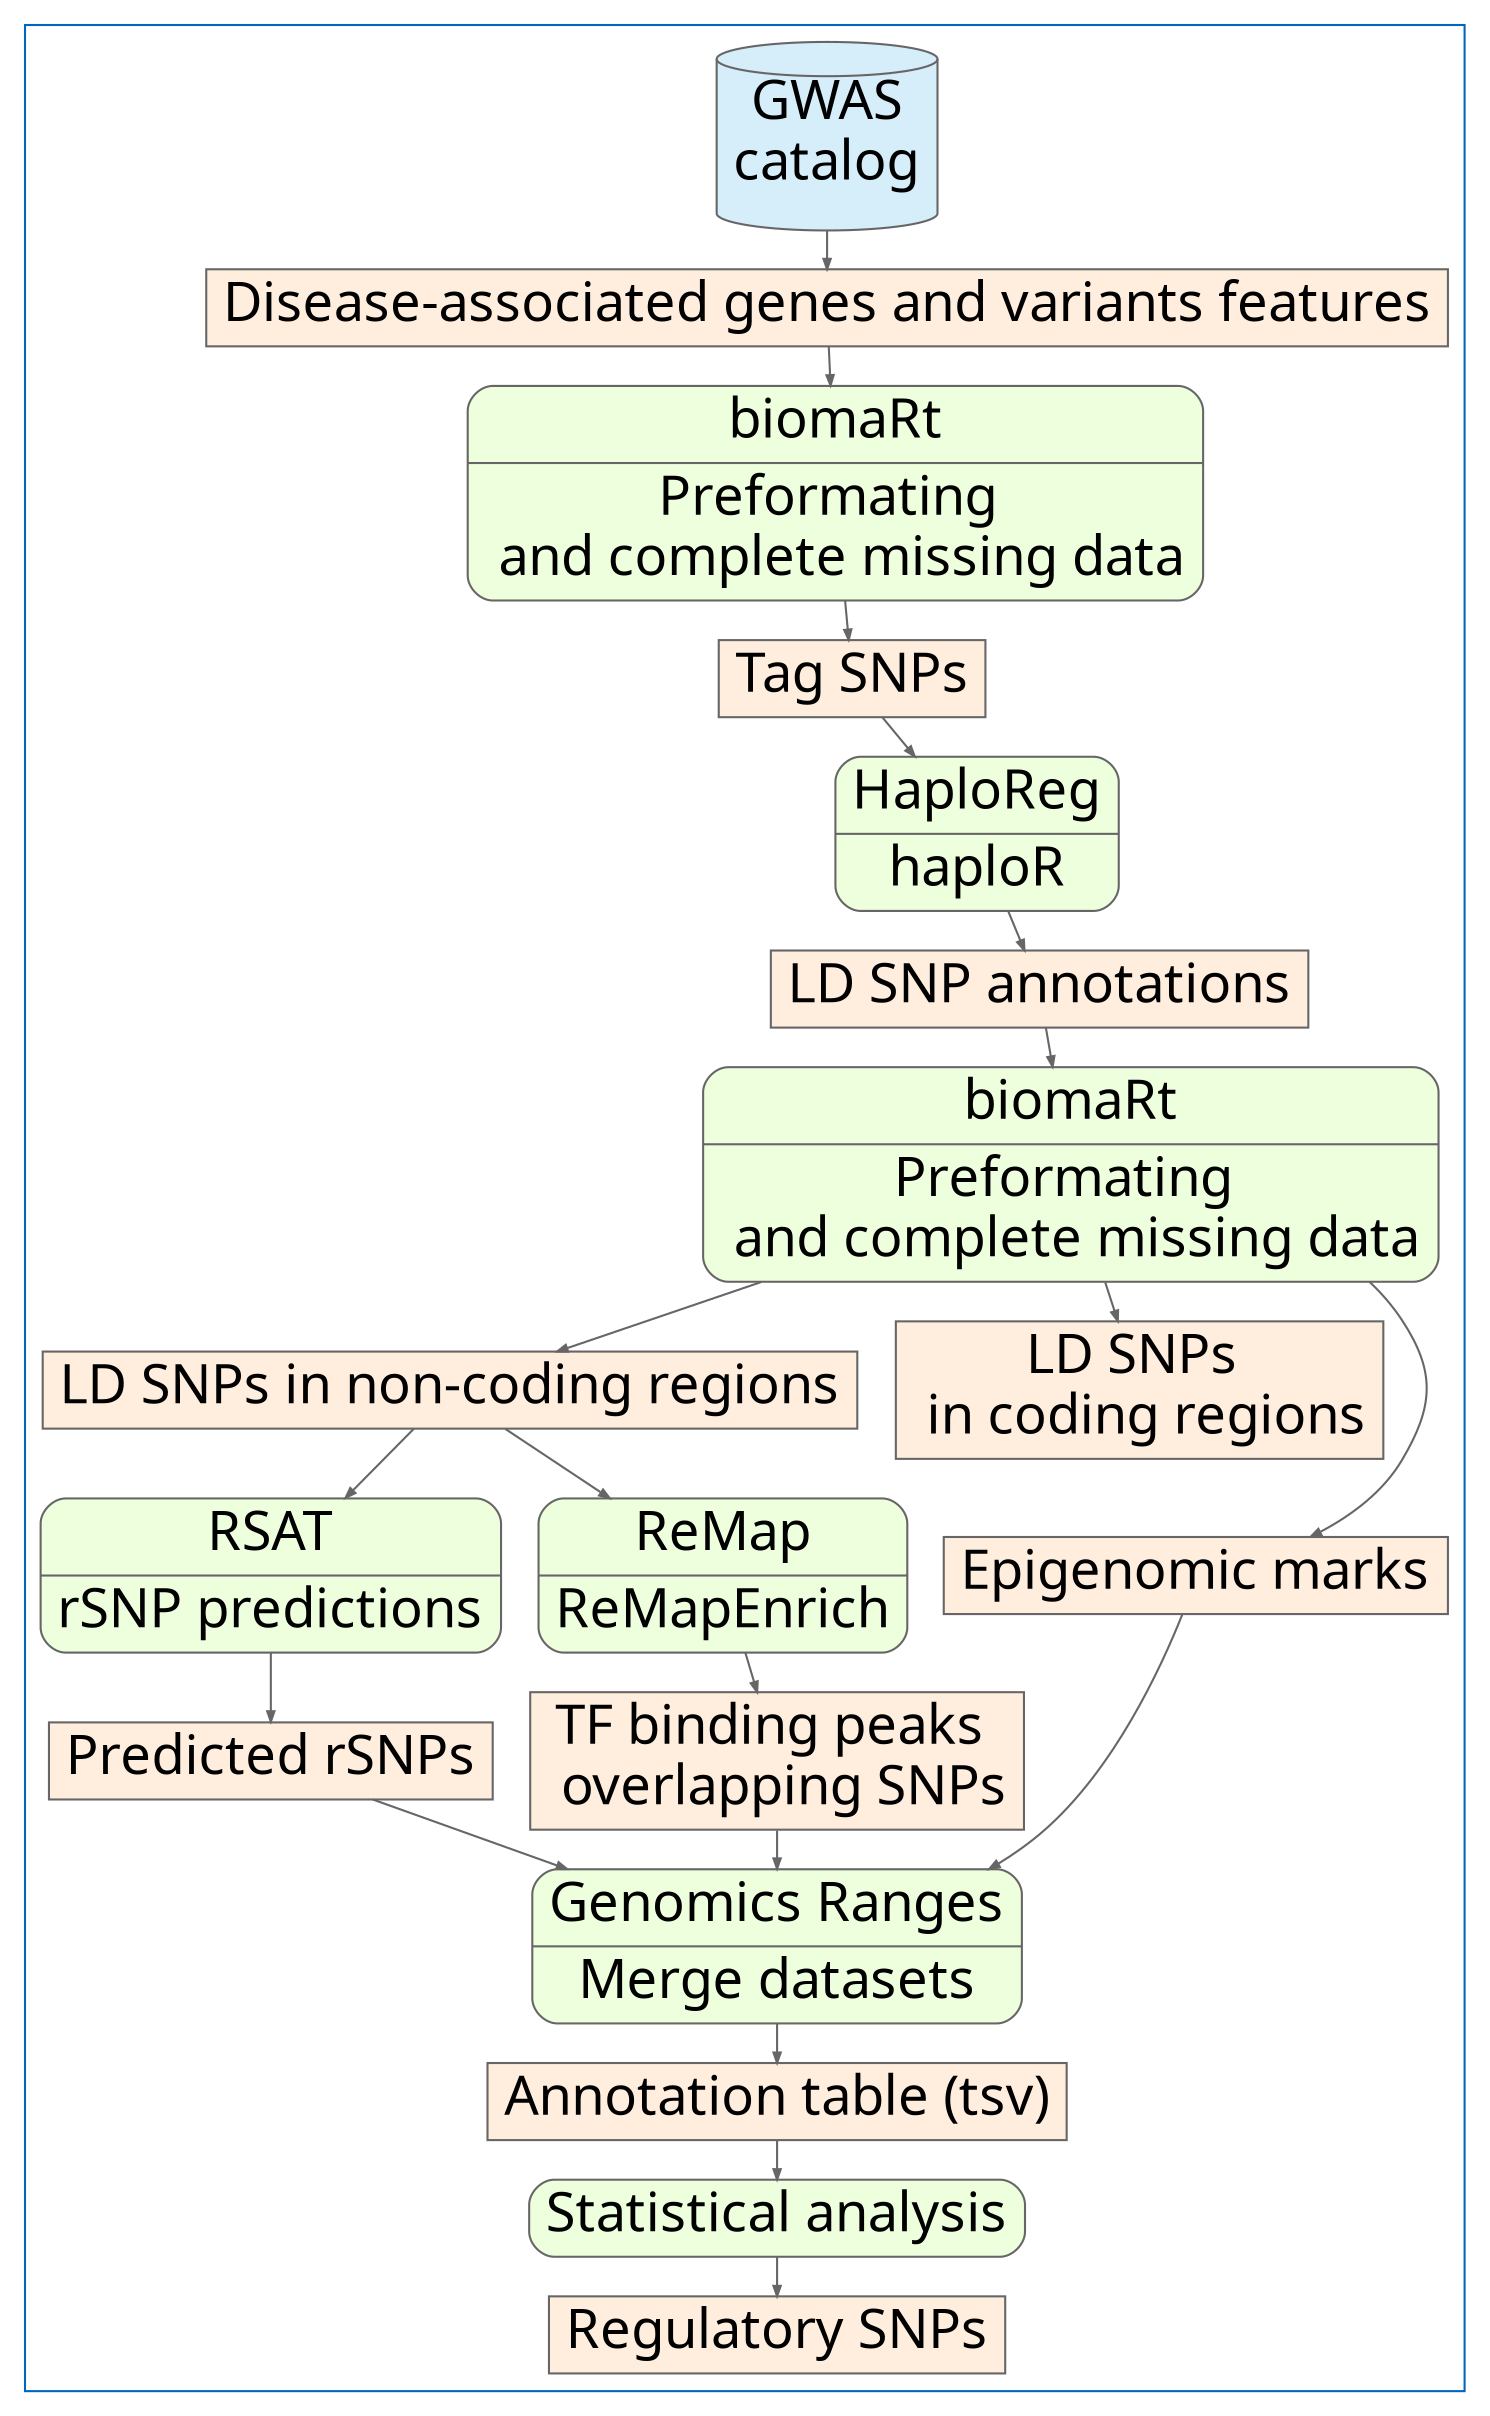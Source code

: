 digraph {

	subgraph cluster_0 {
		 color="#0066BB";
	 	 label="";
	 	 
	graph [fontname="ArialBlack",fontsize="26", label="" labelloc="t", fontcolor="#0066BB", nodesep="0.1", ranksep="0.2", rankdir=TB];
	edge [fontname="ArialMT",fontsize="26",labelfontname="ArialMT",labelfontsize="26", arrowsize="0.5", color="#666666"];
	node [fontname="ArialMT",fontsize="26",shape=record,height="0.2", color="#666666"];

	gwas_catalog [shape = "cylinder", style = "rounded,filled", fillcolor = "#D6EEFA", label = "GWAS\ncatalog", URL = "http://www.ebi.ac.uk/gwas/"];
			
	gwas_catalog -> download

#F8EE2B


		 download [shape="record", style="filled", fillcolor="#FFEEDD", label="{Disease-associated genes and variants features}"]

		 download -> preformating1

		 preformating1  [shape="record", style="rounded,filled", fillcolor="#EEFFDD", label="{biomaRt | Preformating \n and complete missing data}"]

		 preformating1 -> tagsnp
     
		 tagsnp  [shape="record", style="filled", fillcolor="#FFEEDD", label="{Tag SNPs}"]

		 tagsnp -> haplor1

	haplor1[shape = "record", 
			style = "rounded,filled", 
			fillcolor = "#EEFFDD", 
			label = "{HaploReg | haploR}"];

haplor1 -> snp1
 snp1  [shape = "record", 
			style = "filled", 
			fillcolor = "#FFEEDD", 
			label="{LD SNP annotations}"]

snp1 -> preformating2

preformating2  [shape="record", style="rounded,filled", fillcolor="#EEFFDD", label="{biomaRt | Preformating \n and complete missing data}"]

		preformating2 -> haplor2
		preformating2 -> haplor3
			preformating2 -> haplor4
		
	haplor2 [shape = "record", 
			style = "filled", 
			fillcolor = "#FFEEDD", 
			label = "{LD SNPs in non-coding regions}"];
			
				haplor4 [shape = "record", 
			style = "filled", 
			fillcolor = "#FFEEDD", 
			label = "{Epigenomic marks}"];
			
	 haplor3 [shape="record", 
	 style="filled", 
	 fillcolor="#FFEEDD",
	 label="{LD SNPs \n in coding regions}"]
		

haplor2 -> rsat1
haplor2 -> remap1

		# biomart  [shape="record", style="rounded,filled", fillcolor="#EEFFDD", label="{BioMart}"]
		 
		 rsat1  [shape="record", style="rounded,filled", fillcolor="#EEFFDD", label="{RSAT | rSNP predictions}"]
		 
		 rsat1 -> rsat2
		 
		  rsat2 [shape="record", style="filled", fillcolor="#FFEEDD", label="{Predicted rSNPs}"]
	 
		 remap1  [shape="record", style="rounded,filled", fillcolor="#EEFFDD", label="{ReMap | ReMapEnrich}"]
		 remap1 -> remap2
		  remap2 [shape="record", style="filled", fillcolor="#FFEEDD", label="{TF binding peaks \n overlapping SNPs}"]
		  
	
	
		 rsat2 -> join
		 remap2 -> join
		 haplor4 -> join
		 
    join  [shape="record", style="rounded,filled", fillcolor="#EEFFDD", label="{Genomics Ranges| Merge datasets}"]
    
    join -> annot_table

		 annot_table  [shape="record", style="filled", fillcolor="#FFEEDD", label="{Annotation table (tsv)}"]
    annot_table -> stat
 stat  [shape="record", style="rounded,filled", fillcolor="#EEFFDD", label="{Statistical analysis}"]
    stat -> rsnp
    rsnp  [shape="record", style="filled", fillcolor="#FFEEDD", label="{Regulatory SNPs}"]
	}

	# subgraph cluster_0 {
	# 	 color="#0066BB";
	# 	 label="Reads";

		
	# 	raw_reads [shape="record", style="filled", fillcolor="#FFEEDD", label="{XXX Raw reads (bam)}"];

	# 	raw_reads -> read_mapping
	#  	read_mapping [shape="record", style="rounded,filled", fillcolor="#EEFFDD", label="{Read mapping (bowtie2)}"];
	# 	read_mapping -> aligned_reads
	# 	aligned_reads [shape="record", style="filled", fillcolor="#FFEEDD", label="{Aligned reads (bam)|- heart6: 6,813,541\l- heart5: 1,280,869\l}"];

	# 	## Add quality control
		
	# }	


	# subgraph cluster_1 {
	# 	 color="#0066BB";
	# 	 label="Peak calling";

	# 	aligned_reads -> macs2
	#  	macs2 [shape="record", style="rounded,filled", fillcolor="#EEFFDD", label="{MACS2}"];
	# 	macs2 -> macs2_peaks
	# 	macs2_peaks [shape="record", style="filled", fillcolor="#FFEEDD", label="{MACS2 peaks|XXX peaks per sample\l}"];
		 
	# 	aligned_reads -> macs2_lenient
	#  	macs2_lenient [shape="record", style="rounded,filled", fillcolor="#EEFFDD", label="{MACS2 lenient}"];
	# 	macs2_lenient -> macs2_lenient_peaks
	# 	macs2_lenient_peaks [shape="record", style="filled", fillcolor="#FFEEDD", label="{MACS2 lenient peaks|\>30.000 peaks per sample\l}"];
		 
	# 	macs2_lenient_peaks -> idr
	# 	idr [shape="record", style="rounded,filled", fillcolor="#EEFFDD", label="{IDR}"];
	# 	idr -> idr_peaks
	# 	idr_peaks [shape="record", style="filled", fillcolor="#FFEEDD", label="{IDR peaks (bed)|3879 peaks\l}"];

	# 	aligned_reads -> macs2_stringent
	#  	macs2_stringent [shape="record", style="rounded,filled", fillcolor="#EEFFDD", label="{MACS2 stringent}"];
	# 	macs2_stringent -> macs2_stringent_peaks
	# 	macs2_stringent_peaks [shape="record", style="filled", fillcolor="#FFEEDD", label="{MACS2 stringent peaks|\~3000 peaks/sample\l}"];

	# 	aligned_reads -> homer
	#  	homer [shape="record", style="rounded,filled", fillcolor="#EEFFDD", label="{HOMER findpeaks}"];
	# 	homer -> homer_peaks
	# 	homer_peaks [shape="record", style="filled", fillcolor="#FFEEDD", label="{HOMER peaks|- heart6: 1173 peaks\l- heart5: 1947 peaks}"];

	# }


	# ## The generic node "peaks" must be connected outside
	# macs2_peaks -> peaks
	# macs2_lenient_peaks -> peaks
	# macs2_stringent_peaks -> peaks
	# idr_peaks -> peaks
	# homer_peaks -> peaks
	# rand_peaks -> peaks

	# peaks -> peak_compa
	# peaks -> rand_peak_selection
	# peaks -> genomic_distrib
	# peaks -> peak2gene
	# peaks -> motif_discovery
	# peaks -> motif_enrichment

	# subgraph cluster_2 {
	# 	 color="#0066BB";
	# 	 label="Peak comparison";

	#  	peak_compa [shape="record", style="rounded,filled", fillcolor="#EEFFDD", label="{Peak comparison|bedtools intersectbed}"];
	# 	peak_compa -> peak_contingency_table
	# 	peak_contingency_table [shape="record", style="filled", fillcolor="#FFEEDD", label="{Peak contingency table}"];
		 
	# }


	# subgraph cluster_3 {
	# 	 color="#0066BB";
	# 	 label="Random peak selection";

	#  	rand_peak_selection [shape="record", style="rounded,filled", fillcolor="#EEFFDD", label="{Random peak selection|bedtools shuffle -chrom}"];
	# 	rand_peak_selection -> rand_peaks
	# 	rand_peaks [shape="record", style="filled", fillcolor="#FFEEDD", label="{Random peaks}"];
	# }

	# subgraph cluster_4 {
	# 	 color="#0066BB";
	# 	 label="Genomic region distribution";

	# 	genomic_region_types [shape="record", style="filled", fillcolor="#FFEEDD",
	# 	    label="{Genomic region types (bed)|- intergenic (52Mb)\l- promoters +-500 (30.3Mb)\l- introns (226Mb)\l- transcripts (22.5Mb)\l- gene (97.7Mb)\l}"];
	# 	genomic_region_types -> genomic_distrib
	#  	genomic_distrib [shape="record", style="rounded,filled", fillcolor="#EEFFDD", label="{Genomic distribution|bedtools intersectbed}"];
	# 	genomic_distrib -> genomic_distrib_stats
	# 	genomic_distrib_stats [shape="record", style="filled", fillcolor="#FFEEDD", label="{Genomic distribution statistics}"];
		 
	# }

	# subgraph cluster_5 {
	# 	 color="#0066BB";
	# 	 label="Functional enrichment";

	#  	peak2gene [shape="record", style="rounded,filled", fillcolor="#EEFFDD", label="{Peak -\> gene assignment|betdools closest}"];
	# 	peak2gene -> peak_assoc_genes
	# 	peak_assoc_genes [shape="record", style="filled", fillcolor="#FFEEDD", label="{Peak-associated genes}"];

	# 	gene_classes [shape="record", style="filled", fillcolor="#FFEEDD", label="{Gene classes|(Gene ontology, metabolic pathways, regulons, ...)}"];
	# 	gene_classes -> func_enrich

	# 	peak_assoc_genes -> func_enrich
	#  	func_enrich [shape="record", style="rounded,filled", fillcolor="#EEFFDD", label="{Functional enrichment|DAVID}"];
	# 	func_enrich -> enriched_classes
	# 	enriched_classes [shape="record", style="filled", fillcolor="#FFEEDD", label="{Enriched classes (processes, ...)}"];
	# }


	# subgraph cluster_6 {
	# 	 color="#0066BB";
	# 	 label="Motif analysis";

	#  	motif_discovery [shape="record", style="rounded,filled", fillcolor="#EEFFDD", label="{Motif discovery|peak-motifs}"];
	# 	motif_discovery -> motifs
	# 	motifs [shape="record", style="filled", fillcolor="#FFEEDD", label="{Discovered motifs}"];

	#  	motif_enrichment [shape="record", style="rounded,filled", fillcolor="#EEFFDD", label="{Motif enrichment|matrix-quality}"];
	# 	motif_enrichment -> enriched_motifs
	# 	enriched_motifs [shape="record", style="filled", fillcolor="#FFEEDD", label="{Enriched motifs}"];
		 
	# }

	# subgraph cluster_7 {
	# 	 color="#0066BB";
	# 	 label="Reference sets";

	# 	 	pos_crm [shape="record", style="filled", fillcolor="#FFEEDD", label="{Positive CRM}"];
	# 		neg_crm [shape="record", style="filled", fillcolor="#FFEEDD", label="{Negative CRM}"];
	# 		pos_geneset [shape="record", style="filled", fillcolor="#FFEEDD", label="{Positive gene set}"];
	# 		neg_geneset [shape="record", style="filled", fillcolor="#FFEEDD", label="{Negative gene set}"];
	# }

	# peaks -> peak_compa

	# subgraph cluster_8 {
	# 	 color="#0066BB";
	# 	 label="Accuracy assessment";

	# 	 neg_geneset -> geneset_compa;
	# 	 pos_geneset -> geneset_compa;
	# 	 peak_assoc_genes -> geneset_compa;

	#  	geneset_compa [shape="record", style="rounded,filled", fillcolor="#EEFFDD", label="{Gene set comparisons|metrics-peak-callers}"];
	# 	geneset_compa -> geneset_compa_stats
	# 	geneset_compa_stats [shape="record", style="filled", fillcolor="#FFEEDD", label="{Geneset comparison statistics}"];

	# 	 neg_crm -> peak_compa;
	# 	 pos_crm -> peak_compa;
	# 	 peak_assoc_genes -> peak_compa;

	#  	peak_compa [shape="record", style="rounded,filled", fillcolor="#EEFFDD", label="{Peak comparisons|metrics-peak-callers}"];
	# 	peak_compa -> peak_compa_stats
	# 	peak_compa_stats [shape="record", style="filled", fillcolor="#FFEEDD", label="{Peak comparison statistics}"];
		 
	# }
}
